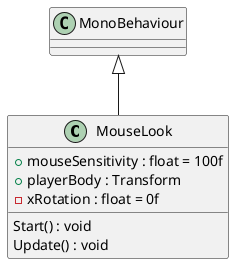 @startuml
class MouseLook {
    + mouseSensitivity : float = 100f
    + playerBody : Transform
    - xRotation : float = 0f
    Start() : void
    Update() : void
}
MonoBehaviour <|-- MouseLook
@enduml

